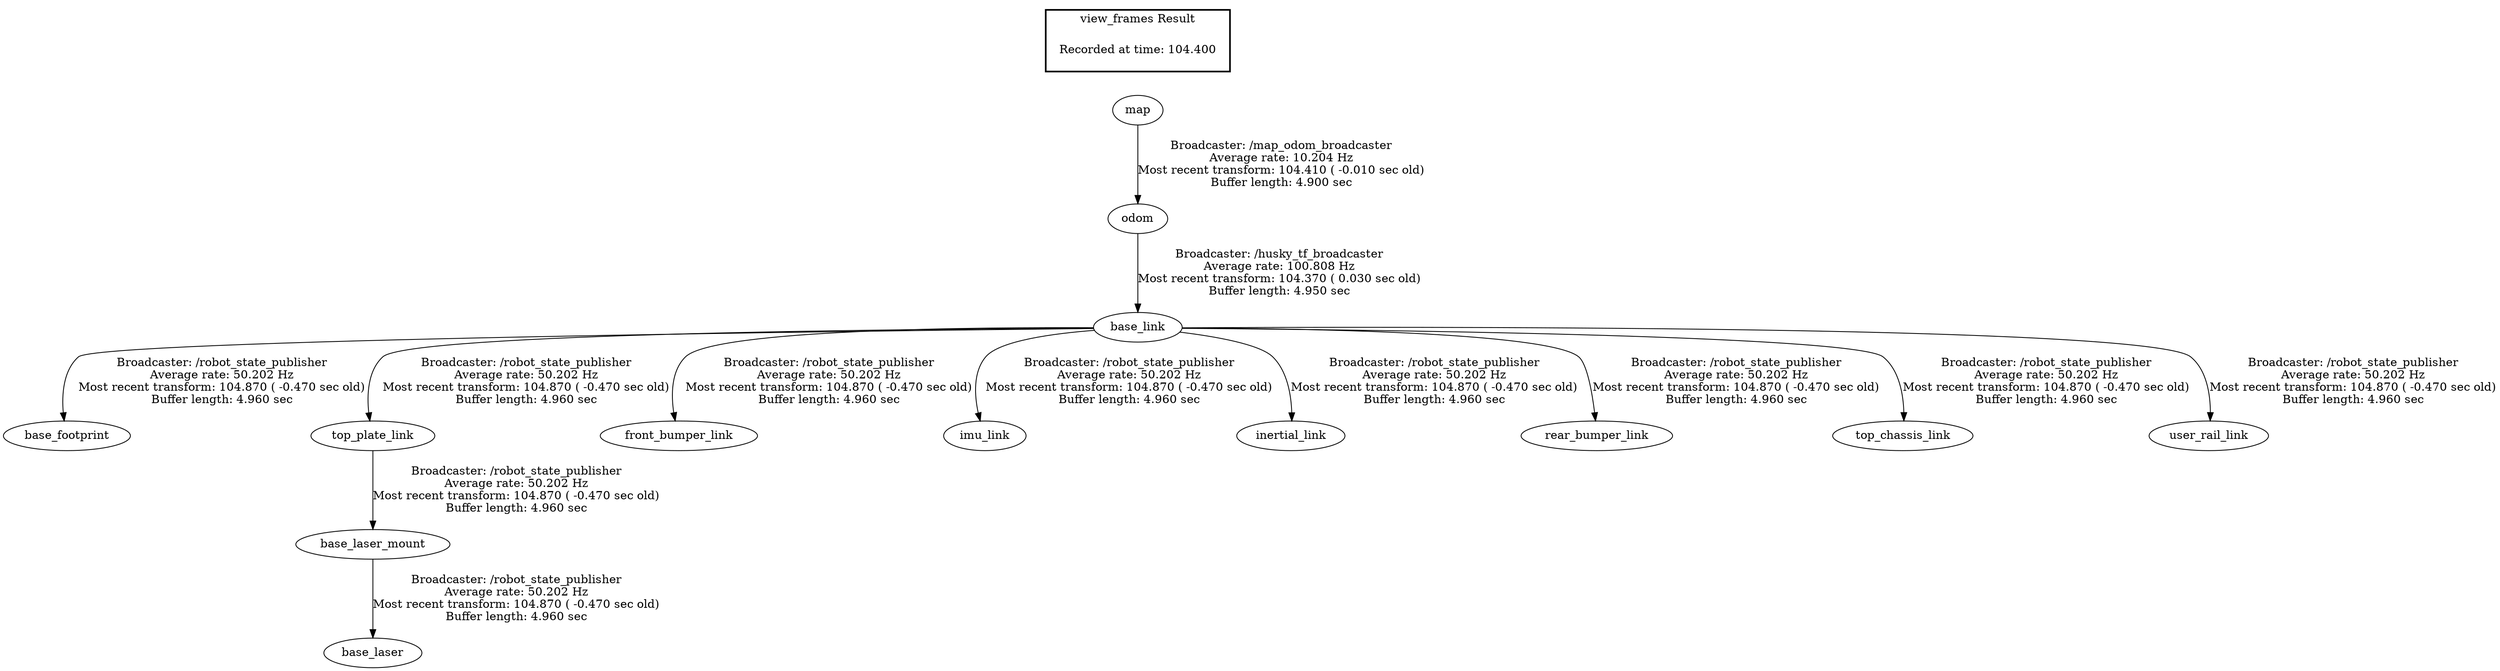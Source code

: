 digraph G {
"map" -> "odom"[label="Broadcaster: /map_odom_broadcaster\nAverage rate: 10.204 Hz\nMost recent transform: 104.410 ( -0.010 sec old)\nBuffer length: 4.900 sec\n"];
"base_link" -> "base_footprint"[label="Broadcaster: /robot_state_publisher\nAverage rate: 50.202 Hz\nMost recent transform: 104.870 ( -0.470 sec old)\nBuffer length: 4.960 sec\n"];
"odom" -> "base_link"[label="Broadcaster: /husky_tf_broadcaster\nAverage rate: 100.808 Hz\nMost recent transform: 104.370 ( 0.030 sec old)\nBuffer length: 4.950 sec\n"];
"base_laser_mount" -> "base_laser"[label="Broadcaster: /robot_state_publisher\nAverage rate: 50.202 Hz\nMost recent transform: 104.870 ( -0.470 sec old)\nBuffer length: 4.960 sec\n"];
"top_plate_link" -> "base_laser_mount"[label="Broadcaster: /robot_state_publisher\nAverage rate: 50.202 Hz\nMost recent transform: 104.870 ( -0.470 sec old)\nBuffer length: 4.960 sec\n"];
"base_link" -> "front_bumper_link"[label="Broadcaster: /robot_state_publisher\nAverage rate: 50.202 Hz\nMost recent transform: 104.870 ( -0.470 sec old)\nBuffer length: 4.960 sec\n"];
"base_link" -> "imu_link"[label="Broadcaster: /robot_state_publisher\nAverage rate: 50.202 Hz\nMost recent transform: 104.870 ( -0.470 sec old)\nBuffer length: 4.960 sec\n"];
"base_link" -> "inertial_link"[label="Broadcaster: /robot_state_publisher\nAverage rate: 50.202 Hz\nMost recent transform: 104.870 ( -0.470 sec old)\nBuffer length: 4.960 sec\n"];
"base_link" -> "top_plate_link"[label="Broadcaster: /robot_state_publisher\nAverage rate: 50.202 Hz\nMost recent transform: 104.870 ( -0.470 sec old)\nBuffer length: 4.960 sec\n"];
"base_link" -> "rear_bumper_link"[label="Broadcaster: /robot_state_publisher\nAverage rate: 50.202 Hz\nMost recent transform: 104.870 ( -0.470 sec old)\nBuffer length: 4.960 sec\n"];
"base_link" -> "top_chassis_link"[label="Broadcaster: /robot_state_publisher\nAverage rate: 50.202 Hz\nMost recent transform: 104.870 ( -0.470 sec old)\nBuffer length: 4.960 sec\n"];
"base_link" -> "user_rail_link"[label="Broadcaster: /robot_state_publisher\nAverage rate: 50.202 Hz\nMost recent transform: 104.870 ( -0.470 sec old)\nBuffer length: 4.960 sec\n"];
edge [style=invis];
 subgraph cluster_legend { style=bold; color=black; label ="view_frames Result";
"Recorded at time: 104.400"[ shape=plaintext ] ;
 }->"map";
}